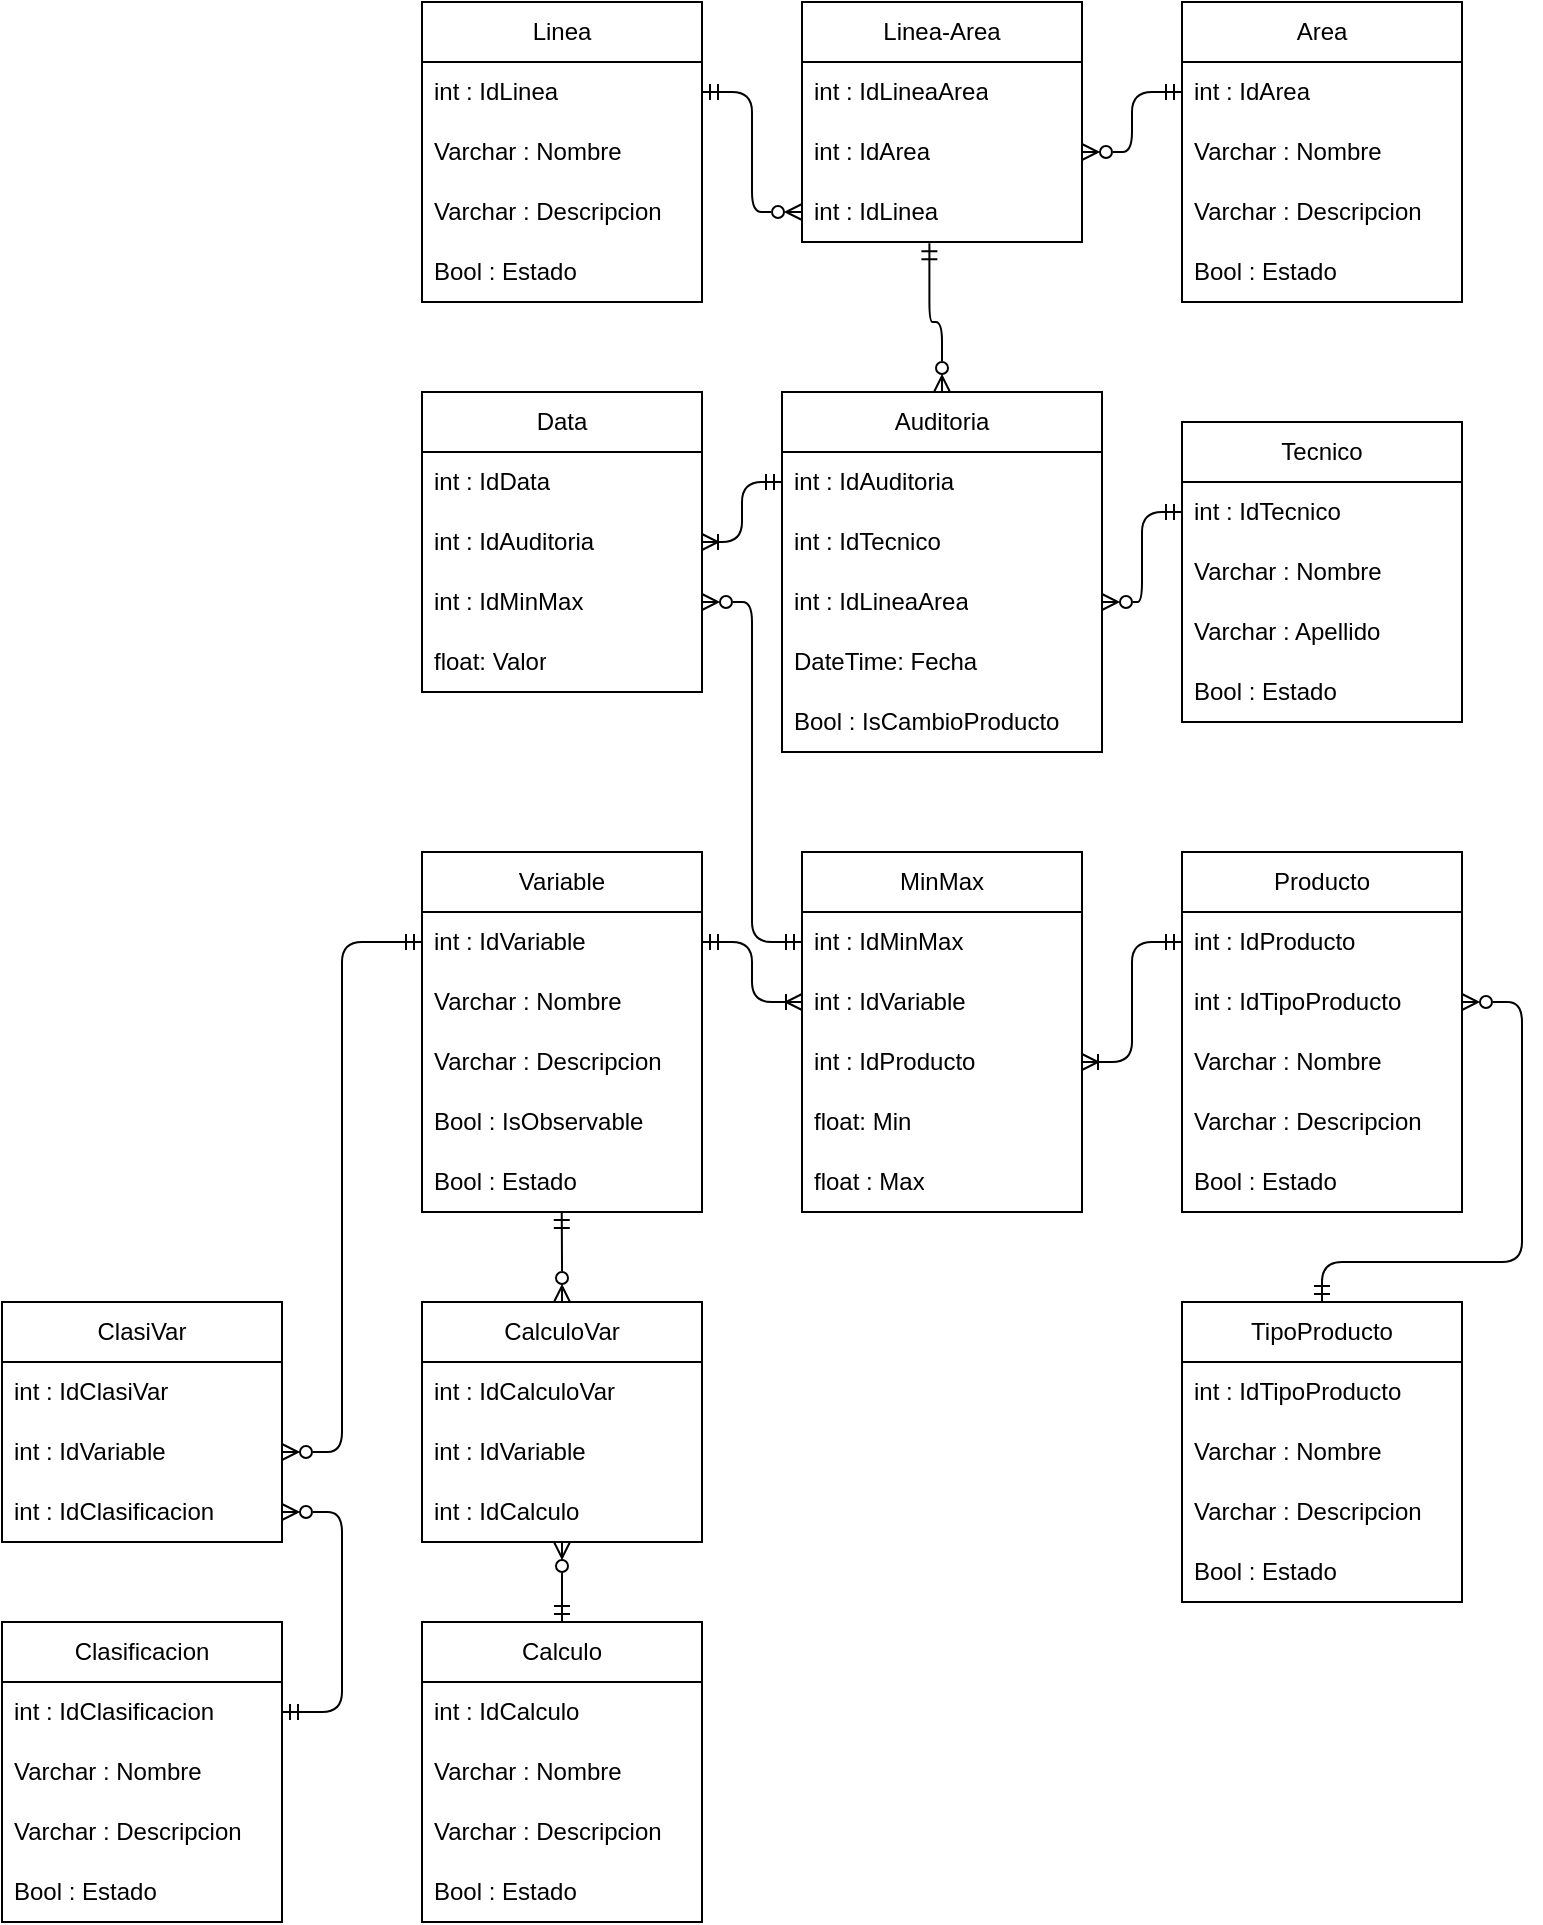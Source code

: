 <mxfile>
    <diagram id="Y_qcVZIOmmpEsYextiqe" name="Página-1">
        <mxGraphModel dx="973" dy="518" grid="1" gridSize="10" guides="1" tooltips="1" connect="1" arrows="1" fold="1" page="1" pageScale="1" pageWidth="827" pageHeight="1169" background="none" math="0" shadow="0">
            <root>
                <mxCell id="0"/>
                <mxCell id="1" parent="0"/>
                <mxCell id="6" value="Linea" style="swimlane;fontStyle=0;childLayout=stackLayout;horizontal=1;startSize=30;horizontalStack=0;resizeParent=1;resizeParentMax=0;resizeLast=0;collapsible=1;marginBottom=0;whiteSpace=wrap;html=1;" vertex="1" parent="1">
                    <mxGeometry x="220" y="130" width="140" height="150" as="geometry">
                        <mxRectangle x="30" y="80" width="70" height="30" as="alternateBounds"/>
                    </mxGeometry>
                </mxCell>
                <mxCell id="7" value="int : IdLinea" style="text;strokeColor=none;fillColor=none;align=left;verticalAlign=middle;spacingLeft=4;spacingRight=4;overflow=hidden;points=[[0,0.5],[1,0.5]];portConstraint=eastwest;rotatable=0;whiteSpace=wrap;html=1;" vertex="1" parent="6">
                    <mxGeometry y="30" width="140" height="30" as="geometry"/>
                </mxCell>
                <mxCell id="8" value="Varchar : Nombre" style="text;strokeColor=none;fillColor=none;align=left;verticalAlign=middle;spacingLeft=4;spacingRight=4;overflow=hidden;points=[[0,0.5],[1,0.5]];portConstraint=eastwest;rotatable=0;whiteSpace=wrap;html=1;" vertex="1" parent="6">
                    <mxGeometry y="60" width="140" height="30" as="geometry"/>
                </mxCell>
                <mxCell id="10" value="Varchar : Descripcion" style="text;strokeColor=none;fillColor=none;align=left;verticalAlign=middle;spacingLeft=4;spacingRight=4;overflow=hidden;points=[[0,0.5],[1,0.5]];portConstraint=eastwest;rotatable=0;whiteSpace=wrap;html=1;strokeWidth=1;" vertex="1" parent="6">
                    <mxGeometry y="90" width="140" height="30" as="geometry"/>
                </mxCell>
                <mxCell id="9" value="Bool : Estado" style="text;strokeColor=none;fillColor=none;align=left;verticalAlign=middle;spacingLeft=4;spacingRight=4;overflow=hidden;points=[[0,0.5],[1,0.5]];portConstraint=eastwest;rotatable=0;whiteSpace=wrap;html=1;strokeWidth=1;" vertex="1" parent="6">
                    <mxGeometry y="120" width="140" height="30" as="geometry"/>
                </mxCell>
                <mxCell id="11" value="Area" style="swimlane;fontStyle=0;childLayout=stackLayout;horizontal=1;startSize=30;horizontalStack=0;resizeParent=1;resizeParentMax=0;resizeLast=0;collapsible=1;marginBottom=0;whiteSpace=wrap;html=1;" vertex="1" parent="1">
                    <mxGeometry x="600" y="130" width="140" height="150" as="geometry">
                        <mxRectangle x="30" y="80" width="70" height="30" as="alternateBounds"/>
                    </mxGeometry>
                </mxCell>
                <mxCell id="12" value="int : IdArea" style="text;strokeColor=none;fillColor=none;align=left;verticalAlign=middle;spacingLeft=4;spacingRight=4;overflow=hidden;points=[[0,0.5],[1,0.5]];portConstraint=eastwest;rotatable=0;whiteSpace=wrap;html=1;" vertex="1" parent="11">
                    <mxGeometry y="30" width="140" height="30" as="geometry"/>
                </mxCell>
                <mxCell id="13" value="Varchar : Nombre" style="text;strokeColor=none;fillColor=none;align=left;verticalAlign=middle;spacingLeft=4;spacingRight=4;overflow=hidden;points=[[0,0.5],[1,0.5]];portConstraint=eastwest;rotatable=0;whiteSpace=wrap;html=1;" vertex="1" parent="11">
                    <mxGeometry y="60" width="140" height="30" as="geometry"/>
                </mxCell>
                <mxCell id="14" value="Varchar : Descripcion" style="text;strokeColor=none;fillColor=none;align=left;verticalAlign=middle;spacingLeft=4;spacingRight=4;overflow=hidden;points=[[0,0.5],[1,0.5]];portConstraint=eastwest;rotatable=0;whiteSpace=wrap;html=1;strokeWidth=1;" vertex="1" parent="11">
                    <mxGeometry y="90" width="140" height="30" as="geometry"/>
                </mxCell>
                <mxCell id="15" value="Bool : Estado" style="text;strokeColor=none;fillColor=none;align=left;verticalAlign=middle;spacingLeft=4;spacingRight=4;overflow=hidden;points=[[0,0.5],[1,0.5]];portConstraint=eastwest;rotatable=0;whiteSpace=wrap;html=1;strokeWidth=1;" vertex="1" parent="11">
                    <mxGeometry y="120" width="140" height="30" as="geometry"/>
                </mxCell>
                <mxCell id="16" value="Linea-Area" style="swimlane;fontStyle=0;childLayout=stackLayout;horizontal=1;startSize=30;horizontalStack=0;resizeParent=1;resizeParentMax=0;resizeLast=0;collapsible=1;marginBottom=0;whiteSpace=wrap;html=1;" vertex="1" parent="1">
                    <mxGeometry x="410" y="130" width="140" height="120" as="geometry">
                        <mxRectangle x="30" y="80" width="70" height="30" as="alternateBounds"/>
                    </mxGeometry>
                </mxCell>
                <mxCell id="17" value="int : IdLineaArea" style="text;strokeColor=none;fillColor=none;align=left;verticalAlign=middle;spacingLeft=4;spacingRight=4;overflow=hidden;points=[[0,0.5],[1,0.5]];portConstraint=eastwest;rotatable=0;whiteSpace=wrap;html=1;" vertex="1" parent="16">
                    <mxGeometry y="30" width="140" height="30" as="geometry"/>
                </mxCell>
                <mxCell id="18" value="int : IdArea" style="text;strokeColor=none;fillColor=none;align=left;verticalAlign=middle;spacingLeft=4;spacingRight=4;overflow=hidden;points=[[0,0.5],[1,0.5]];portConstraint=eastwest;rotatable=0;whiteSpace=wrap;html=1;" vertex="1" parent="16">
                    <mxGeometry y="60" width="140" height="30" as="geometry"/>
                </mxCell>
                <mxCell id="19" value="int : IdLinea" style="text;strokeColor=none;fillColor=none;align=left;verticalAlign=middle;spacingLeft=4;spacingRight=4;overflow=hidden;points=[[0,0.5],[1,0.5]];portConstraint=eastwest;rotatable=0;whiteSpace=wrap;html=1;strokeWidth=1;" vertex="1" parent="16">
                    <mxGeometry y="90" width="140" height="30" as="geometry"/>
                </mxCell>
                <mxCell id="21" style="edgeStyle=orthogonalEdgeStyle;html=1;entryX=0;entryY=0.5;entryDx=0;entryDy=0;endArrow=ERmandOne;endFill=0;startArrow=ERzeroToMany;startFill=0;" edge="1" parent="1" source="18" target="12">
                    <mxGeometry relative="1" as="geometry"/>
                </mxCell>
                <mxCell id="22" style="edgeStyle=orthogonalEdgeStyle;html=1;exitX=0;exitY=0.5;exitDx=0;exitDy=0;entryX=1;entryY=0.5;entryDx=0;entryDy=0;startArrow=ERzeroToMany;startFill=0;endArrow=ERmandOne;endFill=0;" edge="1" parent="1" source="19" target="7">
                    <mxGeometry relative="1" as="geometry"/>
                </mxCell>
                <mxCell id="40" style="edgeStyle=orthogonalEdgeStyle;html=1;exitX=0.5;exitY=0;exitDx=0;exitDy=0;entryX=0.455;entryY=1.02;entryDx=0;entryDy=0;entryPerimeter=0;startArrow=ERzeroToMany;startFill=0;endArrow=ERmandOne;endFill=0;" edge="1" parent="1" source="23" target="19">
                    <mxGeometry relative="1" as="geometry">
                        <Array as="points">
                            <mxPoint x="480" y="290"/>
                            <mxPoint x="474" y="290"/>
                        </Array>
                    </mxGeometry>
                </mxCell>
                <mxCell id="23" value="Auditoria" style="swimlane;fontStyle=0;childLayout=stackLayout;horizontal=1;startSize=30;horizontalStack=0;resizeParent=1;resizeParentMax=0;resizeLast=0;collapsible=1;marginBottom=0;whiteSpace=wrap;html=1;" vertex="1" parent="1">
                    <mxGeometry x="400" y="325" width="160" height="180" as="geometry">
                        <mxRectangle x="30" y="80" width="70" height="30" as="alternateBounds"/>
                    </mxGeometry>
                </mxCell>
                <mxCell id="24" value="int : Id&lt;span style=&quot;text-align: center;&quot;&gt;Auditoria&lt;/span&gt;" style="text;strokeColor=none;fillColor=none;align=left;verticalAlign=middle;spacingLeft=4;spacingRight=4;overflow=hidden;points=[[0,0.5],[1,0.5]];portConstraint=eastwest;rotatable=0;whiteSpace=wrap;html=1;" vertex="1" parent="23">
                    <mxGeometry y="30" width="160" height="30" as="geometry"/>
                </mxCell>
                <mxCell id="34" value="&lt;div style=&quot;text-align: center;&quot;&gt;&lt;span style=&quot;background-color: initial;&quot;&gt;int : IdTecnico&lt;/span&gt;&lt;/div&gt;" style="text;strokeColor=none;fillColor=none;align=left;verticalAlign=middle;spacingLeft=4;spacingRight=4;overflow=hidden;points=[[0,0.5],[1,0.5]];portConstraint=eastwest;rotatable=0;whiteSpace=wrap;html=1;" vertex="1" parent="23">
                    <mxGeometry y="60" width="160" height="30" as="geometry"/>
                </mxCell>
                <mxCell id="25" value="&lt;div style=&quot;text-align: center;&quot;&gt;&lt;span style=&quot;background-color: initial;&quot;&gt;int : IdLineaArea&lt;/span&gt;&lt;/div&gt;" style="text;strokeColor=none;fillColor=none;align=left;verticalAlign=middle;spacingLeft=4;spacingRight=4;overflow=hidden;points=[[0,0.5],[1,0.5]];portConstraint=eastwest;rotatable=0;whiteSpace=wrap;html=1;" vertex="1" parent="23">
                    <mxGeometry y="90" width="160" height="30" as="geometry"/>
                </mxCell>
                <mxCell id="26" value="DateTime: Fecha" style="text;strokeColor=none;fillColor=none;align=left;verticalAlign=middle;spacingLeft=4;spacingRight=4;overflow=hidden;points=[[0,0.5],[1,0.5]];portConstraint=eastwest;rotatable=0;whiteSpace=wrap;html=1;strokeWidth=1;" vertex="1" parent="23">
                    <mxGeometry y="120" width="160" height="30" as="geometry"/>
                </mxCell>
                <mxCell id="27" value="Bool : IsCambioProducto" style="text;strokeColor=none;fillColor=none;align=left;verticalAlign=middle;spacingLeft=4;spacingRight=4;overflow=hidden;points=[[0,0.5],[1,0.5]];portConstraint=eastwest;rotatable=0;whiteSpace=wrap;html=1;strokeWidth=1;" vertex="1" parent="23">
                    <mxGeometry y="150" width="160" height="30" as="geometry"/>
                </mxCell>
                <mxCell id="28" value="Tecnico" style="swimlane;fontStyle=0;childLayout=stackLayout;horizontal=1;startSize=30;horizontalStack=0;resizeParent=1;resizeParentMax=0;resizeLast=0;collapsible=1;marginBottom=0;whiteSpace=wrap;html=1;" vertex="1" parent="1">
                    <mxGeometry x="600" y="340" width="140" height="150" as="geometry">
                        <mxRectangle x="30" y="80" width="70" height="30" as="alternateBounds"/>
                    </mxGeometry>
                </mxCell>
                <mxCell id="29" value="int : IdTecnico" style="text;strokeColor=none;fillColor=none;align=left;verticalAlign=middle;spacingLeft=4;spacingRight=4;overflow=hidden;points=[[0,0.5],[1,0.5]];portConstraint=eastwest;rotatable=0;whiteSpace=wrap;html=1;" vertex="1" parent="28">
                    <mxGeometry y="30" width="140" height="30" as="geometry"/>
                </mxCell>
                <mxCell id="30" value="Varchar : Nombre" style="text;strokeColor=none;fillColor=none;align=left;verticalAlign=middle;spacingLeft=4;spacingRight=4;overflow=hidden;points=[[0,0.5],[1,0.5]];portConstraint=eastwest;rotatable=0;whiteSpace=wrap;html=1;" vertex="1" parent="28">
                    <mxGeometry y="60" width="140" height="30" as="geometry"/>
                </mxCell>
                <mxCell id="31" value="Varchar : Apellido" style="text;strokeColor=none;fillColor=none;align=left;verticalAlign=middle;spacingLeft=4;spacingRight=4;overflow=hidden;points=[[0,0.5],[1,0.5]];portConstraint=eastwest;rotatable=0;whiteSpace=wrap;html=1;strokeWidth=1;" vertex="1" parent="28">
                    <mxGeometry y="90" width="140" height="30" as="geometry"/>
                </mxCell>
                <mxCell id="32" value="Bool : Estado" style="text;strokeColor=none;fillColor=none;align=left;verticalAlign=middle;spacingLeft=4;spacingRight=4;overflow=hidden;points=[[0,0.5],[1,0.5]];portConstraint=eastwest;rotatable=0;whiteSpace=wrap;html=1;strokeWidth=1;" vertex="1" parent="28">
                    <mxGeometry y="120" width="140" height="30" as="geometry"/>
                </mxCell>
                <mxCell id="33" style="edgeStyle=orthogonalEdgeStyle;html=1;entryX=0;entryY=0.5;entryDx=0;entryDy=0;startArrow=ERzeroToMany;startFill=0;endArrow=ERmandOne;endFill=0;" edge="1" parent="1" source="25" target="29">
                    <mxGeometry relative="1" as="geometry"/>
                </mxCell>
                <mxCell id="41" value="Data" style="swimlane;fontStyle=0;childLayout=stackLayout;horizontal=1;startSize=30;horizontalStack=0;resizeParent=1;resizeParentMax=0;resizeLast=0;collapsible=1;marginBottom=0;whiteSpace=wrap;html=1;" vertex="1" parent="1">
                    <mxGeometry x="220" y="325" width="140" height="150" as="geometry">
                        <mxRectangle x="30" y="80" width="70" height="30" as="alternateBounds"/>
                    </mxGeometry>
                </mxCell>
                <mxCell id="42" value="int : Id&lt;span style=&quot;text-align: center;&quot;&gt;Data&lt;/span&gt;" style="text;strokeColor=none;fillColor=none;align=left;verticalAlign=middle;spacingLeft=4;spacingRight=4;overflow=hidden;points=[[0,0.5],[1,0.5]];portConstraint=eastwest;rotatable=0;whiteSpace=wrap;html=1;" vertex="1" parent="41">
                    <mxGeometry y="30" width="140" height="30" as="geometry"/>
                </mxCell>
                <mxCell id="43" value="&lt;div style=&quot;text-align: center;&quot;&gt;&lt;span style=&quot;background-color: initial;&quot;&gt;int : IdAuditoria&lt;/span&gt;&lt;/div&gt;" style="text;strokeColor=none;fillColor=none;align=left;verticalAlign=middle;spacingLeft=4;spacingRight=4;overflow=hidden;points=[[0,0.5],[1,0.5]];portConstraint=eastwest;rotatable=0;whiteSpace=wrap;html=1;" vertex="1" parent="41">
                    <mxGeometry y="60" width="140" height="30" as="geometry"/>
                </mxCell>
                <mxCell id="44" value="&lt;div style=&quot;text-align: center;&quot;&gt;&lt;span style=&quot;background-color: initial;&quot;&gt;int : IdMinMax&lt;/span&gt;&lt;/div&gt;" style="text;strokeColor=none;fillColor=none;align=left;verticalAlign=middle;spacingLeft=4;spacingRight=4;overflow=hidden;points=[[0,0.5],[1,0.5]];portConstraint=eastwest;rotatable=0;whiteSpace=wrap;html=1;" vertex="1" parent="41">
                    <mxGeometry y="90" width="140" height="30" as="geometry"/>
                </mxCell>
                <mxCell id="45" value="float: Valor" style="text;strokeColor=none;fillColor=none;align=left;verticalAlign=middle;spacingLeft=4;spacingRight=4;overflow=hidden;points=[[0,0.5],[1,0.5]];portConstraint=eastwest;rotatable=0;whiteSpace=wrap;html=1;strokeWidth=1;" vertex="1" parent="41">
                    <mxGeometry y="120" width="140" height="30" as="geometry"/>
                </mxCell>
                <mxCell id="47" style="edgeStyle=orthogonalEdgeStyle;html=1;startArrow=ERoneToMany;startFill=0;endArrow=ERmandOne;endFill=0;" edge="1" parent="1" source="43" target="24">
                    <mxGeometry relative="1" as="geometry"/>
                </mxCell>
                <mxCell id="48" value="MinMax" style="swimlane;fontStyle=0;childLayout=stackLayout;horizontal=1;startSize=30;horizontalStack=0;resizeParent=1;resizeParentMax=0;resizeLast=0;collapsible=1;marginBottom=0;whiteSpace=wrap;html=1;" vertex="1" parent="1">
                    <mxGeometry x="410" y="555" width="140" height="180" as="geometry">
                        <mxRectangle x="30" y="80" width="70" height="30" as="alternateBounds"/>
                    </mxGeometry>
                </mxCell>
                <mxCell id="49" value="int : Id&lt;span style=&quot;text-align: center;&quot;&gt;MinMax&lt;/span&gt;" style="text;strokeColor=none;fillColor=none;align=left;verticalAlign=middle;spacingLeft=4;spacingRight=4;overflow=hidden;points=[[0,0.5],[1,0.5]];portConstraint=eastwest;rotatable=0;whiteSpace=wrap;html=1;" vertex="1" parent="48">
                    <mxGeometry y="30" width="140" height="30" as="geometry"/>
                </mxCell>
                <mxCell id="50" value="&lt;div style=&quot;text-align: center;&quot;&gt;&lt;span style=&quot;background-color: initial;&quot;&gt;int : IdVariable&lt;/span&gt;&lt;/div&gt;" style="text;strokeColor=none;fillColor=none;align=left;verticalAlign=middle;spacingLeft=4;spacingRight=4;overflow=hidden;points=[[0,0.5],[1,0.5]];portConstraint=eastwest;rotatable=0;whiteSpace=wrap;html=1;" vertex="1" parent="48">
                    <mxGeometry y="60" width="140" height="30" as="geometry"/>
                </mxCell>
                <mxCell id="51" value="&lt;div style=&quot;text-align: center;&quot;&gt;&lt;span style=&quot;background-color: initial;&quot;&gt;int : IdProducto&lt;/span&gt;&lt;/div&gt;" style="text;strokeColor=none;fillColor=none;align=left;verticalAlign=middle;spacingLeft=4;spacingRight=4;overflow=hidden;points=[[0,0.5],[1,0.5]];portConstraint=eastwest;rotatable=0;whiteSpace=wrap;html=1;" vertex="1" parent="48">
                    <mxGeometry y="90" width="140" height="30" as="geometry"/>
                </mxCell>
                <mxCell id="52" value="float: Min" style="text;strokeColor=none;fillColor=none;align=left;verticalAlign=middle;spacingLeft=4;spacingRight=4;overflow=hidden;points=[[0,0.5],[1,0.5]];portConstraint=eastwest;rotatable=0;whiteSpace=wrap;html=1;strokeWidth=1;" vertex="1" parent="48">
                    <mxGeometry y="120" width="140" height="30" as="geometry"/>
                </mxCell>
                <mxCell id="104" value="&lt;div style=&quot;text-align: center;&quot;&gt;&lt;span style=&quot;background-color: initial;&quot;&gt;float : Max&lt;/span&gt;&lt;/div&gt;" style="text;strokeColor=none;fillColor=none;align=left;verticalAlign=middle;spacingLeft=4;spacingRight=4;overflow=hidden;points=[[0,0.5],[1,0.5]];portConstraint=eastwest;rotatable=0;whiteSpace=wrap;html=1;" vertex="1" parent="48">
                    <mxGeometry y="150" width="140" height="30" as="geometry"/>
                </mxCell>
                <mxCell id="58" value="Variable" style="swimlane;fontStyle=0;childLayout=stackLayout;horizontal=1;startSize=30;horizontalStack=0;resizeParent=1;resizeParentMax=0;resizeLast=0;collapsible=1;marginBottom=0;whiteSpace=wrap;html=1;" vertex="1" parent="1">
                    <mxGeometry x="220" y="555" width="140" height="180" as="geometry">
                        <mxRectangle x="30" y="80" width="70" height="30" as="alternateBounds"/>
                    </mxGeometry>
                </mxCell>
                <mxCell id="65" value="int : Id&lt;span style=&quot;text-align: center;&quot;&gt;Variable&lt;/span&gt;" style="text;strokeColor=none;fillColor=none;align=left;verticalAlign=middle;spacingLeft=4;spacingRight=4;overflow=hidden;points=[[0,0.5],[1,0.5]];portConstraint=eastwest;rotatable=0;whiteSpace=wrap;html=1;" vertex="1" parent="58">
                    <mxGeometry y="30" width="140" height="30" as="geometry"/>
                </mxCell>
                <mxCell id="60" value="Varchar : Nombre" style="text;strokeColor=none;fillColor=none;align=left;verticalAlign=middle;spacingLeft=4;spacingRight=4;overflow=hidden;points=[[0,0.5],[1,0.5]];portConstraint=eastwest;rotatable=0;whiteSpace=wrap;html=1;" vertex="1" parent="58">
                    <mxGeometry y="60" width="140" height="30" as="geometry"/>
                </mxCell>
                <mxCell id="61" value="Varchar : Descripcion" style="text;strokeColor=none;fillColor=none;align=left;verticalAlign=middle;spacingLeft=4;spacingRight=4;overflow=hidden;points=[[0,0.5],[1,0.5]];portConstraint=eastwest;rotatable=0;whiteSpace=wrap;html=1;strokeWidth=1;" vertex="1" parent="58">
                    <mxGeometry y="90" width="140" height="30" as="geometry"/>
                </mxCell>
                <mxCell id="63" value="Bool : IsObservable" style="text;strokeColor=none;fillColor=none;align=left;verticalAlign=middle;spacingLeft=4;spacingRight=4;overflow=hidden;points=[[0,0.5],[1,0.5]];portConstraint=eastwest;rotatable=0;whiteSpace=wrap;html=1;strokeWidth=1;" vertex="1" parent="58">
                    <mxGeometry y="120" width="140" height="30" as="geometry"/>
                </mxCell>
                <mxCell id="62" value="Bool : Estado" style="text;strokeColor=none;fillColor=none;align=left;verticalAlign=middle;spacingLeft=4;spacingRight=4;overflow=hidden;points=[[0,0.5],[1,0.5]];portConstraint=eastwest;rotatable=0;whiteSpace=wrap;html=1;strokeWidth=1;" vertex="1" parent="58">
                    <mxGeometry y="150" width="140" height="30" as="geometry"/>
                </mxCell>
                <mxCell id="66" value="Calculo" style="swimlane;fontStyle=0;childLayout=stackLayout;horizontal=1;startSize=30;horizontalStack=0;resizeParent=1;resizeParentMax=0;resizeLast=0;collapsible=1;marginBottom=0;whiteSpace=wrap;html=1;" vertex="1" parent="1">
                    <mxGeometry x="220" y="940" width="140" height="150" as="geometry">
                        <mxRectangle x="30" y="80" width="70" height="30" as="alternateBounds"/>
                    </mxGeometry>
                </mxCell>
                <mxCell id="67" value="int : Id&lt;span style=&quot;text-align: center;&quot;&gt;Calculo&lt;/span&gt;" style="text;strokeColor=none;fillColor=none;align=left;verticalAlign=middle;spacingLeft=4;spacingRight=4;overflow=hidden;points=[[0,0.5],[1,0.5]];portConstraint=eastwest;rotatable=0;whiteSpace=wrap;html=1;" vertex="1" parent="66">
                    <mxGeometry y="30" width="140" height="30" as="geometry"/>
                </mxCell>
                <mxCell id="69" value="Varchar : Nombre" style="text;strokeColor=none;fillColor=none;align=left;verticalAlign=middle;spacingLeft=4;spacingRight=4;overflow=hidden;points=[[0,0.5],[1,0.5]];portConstraint=eastwest;rotatable=0;whiteSpace=wrap;html=1;" vertex="1" parent="66">
                    <mxGeometry y="60" width="140" height="30" as="geometry"/>
                </mxCell>
                <mxCell id="70" value="Varchar : Descripcion" style="text;strokeColor=none;fillColor=none;align=left;verticalAlign=middle;spacingLeft=4;spacingRight=4;overflow=hidden;points=[[0,0.5],[1,0.5]];portConstraint=eastwest;rotatable=0;whiteSpace=wrap;html=1;strokeWidth=1;" vertex="1" parent="66">
                    <mxGeometry y="90" width="140" height="30" as="geometry"/>
                </mxCell>
                <mxCell id="72" value="Bool : Estado" style="text;strokeColor=none;fillColor=none;align=left;verticalAlign=middle;spacingLeft=4;spacingRight=4;overflow=hidden;points=[[0,0.5],[1,0.5]];portConstraint=eastwest;rotatable=0;whiteSpace=wrap;html=1;strokeWidth=1;" vertex="1" parent="66">
                    <mxGeometry y="120" width="140" height="30" as="geometry"/>
                </mxCell>
                <mxCell id="78" style="edgeStyle=orthogonalEdgeStyle;html=1;exitX=0.5;exitY=0;exitDx=0;exitDy=0;entryX=0.499;entryY=1;entryDx=0;entryDy=0;entryPerimeter=0;startArrow=ERzeroToMany;startFill=0;endArrow=ERmandOne;endFill=0;" edge="1" parent="1" source="73" target="62">
                    <mxGeometry relative="1" as="geometry"/>
                </mxCell>
                <mxCell id="80" style="edgeStyle=orthogonalEdgeStyle;html=1;entryX=0.5;entryY=0;entryDx=0;entryDy=0;startArrow=ERzeroToMany;startFill=0;endArrow=ERmandOne;endFill=0;" edge="1" parent="1" source="73" target="66">
                    <mxGeometry relative="1" as="geometry"/>
                </mxCell>
                <mxCell id="73" value="&lt;span style=&quot;text-align: left;&quot;&gt;Calculo&lt;/span&gt;Var" style="swimlane;fontStyle=0;childLayout=stackLayout;horizontal=1;startSize=30;horizontalStack=0;resizeParent=1;resizeParentMax=0;resizeLast=0;collapsible=1;marginBottom=0;whiteSpace=wrap;html=1;" vertex="1" parent="1">
                    <mxGeometry x="220" y="780" width="140" height="120" as="geometry">
                        <mxRectangle x="30" y="80" width="70" height="30" as="alternateBounds"/>
                    </mxGeometry>
                </mxCell>
                <mxCell id="74" value="int : IdCalculo&lt;span style=&quot;text-align: center;&quot;&gt;Var&lt;/span&gt;" style="text;strokeColor=none;fillColor=none;align=left;verticalAlign=middle;spacingLeft=4;spacingRight=4;overflow=hidden;points=[[0,0.5],[1,0.5]];portConstraint=eastwest;rotatable=0;whiteSpace=wrap;html=1;" vertex="1" parent="73">
                    <mxGeometry y="30" width="140" height="30" as="geometry"/>
                </mxCell>
                <mxCell id="75" value="int : Id&lt;span style=&quot;text-align: center;&quot;&gt;Variable&lt;/span&gt;" style="text;strokeColor=none;fillColor=none;align=left;verticalAlign=middle;spacingLeft=4;spacingRight=4;overflow=hidden;points=[[0,0.5],[1,0.5]];portConstraint=eastwest;rotatable=0;whiteSpace=wrap;html=1;" vertex="1" parent="73">
                    <mxGeometry y="60" width="140" height="30" as="geometry"/>
                </mxCell>
                <mxCell id="76" value="int : Id&lt;span style=&quot;text-align: center;&quot;&gt;Calculo&lt;/span&gt;" style="text;strokeColor=none;fillColor=none;align=left;verticalAlign=middle;spacingLeft=4;spacingRight=4;overflow=hidden;points=[[0,0.5],[1,0.5]];portConstraint=eastwest;rotatable=0;whiteSpace=wrap;html=1;strokeWidth=1;" vertex="1" parent="73">
                    <mxGeometry y="90" width="140" height="30" as="geometry"/>
                </mxCell>
                <mxCell id="86" value="Producto" style="swimlane;fontStyle=0;childLayout=stackLayout;horizontal=1;startSize=30;horizontalStack=0;resizeParent=1;resizeParentMax=0;resizeLast=0;collapsible=1;marginBottom=0;whiteSpace=wrap;html=1;" vertex="1" parent="1">
                    <mxGeometry x="600" y="555" width="140" height="180" as="geometry">
                        <mxRectangle x="30" y="80" width="70" height="30" as="alternateBounds"/>
                    </mxGeometry>
                </mxCell>
                <mxCell id="87" value="int : Id&lt;span style=&quot;text-align: center;&quot;&gt;Producto&lt;/span&gt;" style="text;strokeColor=none;fillColor=none;align=left;verticalAlign=middle;spacingLeft=4;spacingRight=4;overflow=hidden;points=[[0,0.5],[1,0.5]];portConstraint=eastwest;rotatable=0;whiteSpace=wrap;html=1;" vertex="1" parent="86">
                    <mxGeometry y="30" width="140" height="30" as="geometry"/>
                </mxCell>
                <mxCell id="99" value="int : Id&lt;span style=&quot;text-align: center;&quot;&gt;TipoProducto&lt;/span&gt;" style="text;strokeColor=none;fillColor=none;align=left;verticalAlign=middle;spacingLeft=4;spacingRight=4;overflow=hidden;points=[[0,0.5],[1,0.5]];portConstraint=eastwest;rotatable=0;whiteSpace=wrap;html=1;" vertex="1" parent="86">
                    <mxGeometry y="60" width="140" height="30" as="geometry"/>
                </mxCell>
                <mxCell id="88" value="Varchar : Nombre" style="text;strokeColor=none;fillColor=none;align=left;verticalAlign=middle;spacingLeft=4;spacingRight=4;overflow=hidden;points=[[0,0.5],[1,0.5]];portConstraint=eastwest;rotatable=0;whiteSpace=wrap;html=1;" vertex="1" parent="86">
                    <mxGeometry y="90" width="140" height="30" as="geometry"/>
                </mxCell>
                <mxCell id="89" value="Varchar : Descripcion" style="text;strokeColor=none;fillColor=none;align=left;verticalAlign=middle;spacingLeft=4;spacingRight=4;overflow=hidden;points=[[0,0.5],[1,0.5]];portConstraint=eastwest;rotatable=0;whiteSpace=wrap;html=1;strokeWidth=1;" vertex="1" parent="86">
                    <mxGeometry y="120" width="140" height="30" as="geometry"/>
                </mxCell>
                <mxCell id="90" value="Bool : Estado" style="text;strokeColor=none;fillColor=none;align=left;verticalAlign=middle;spacingLeft=4;spacingRight=4;overflow=hidden;points=[[0,0.5],[1,0.5]];portConstraint=eastwest;rotatable=0;whiteSpace=wrap;html=1;strokeWidth=1;" vertex="1" parent="86">
                    <mxGeometry y="150" width="140" height="30" as="geometry"/>
                </mxCell>
                <mxCell id="91" value="TipoProducto" style="swimlane;fontStyle=0;childLayout=stackLayout;horizontal=1;startSize=30;horizontalStack=0;resizeParent=1;resizeParentMax=0;resizeLast=0;collapsible=1;marginBottom=0;whiteSpace=wrap;html=1;" vertex="1" parent="1">
                    <mxGeometry x="600" y="780" width="140" height="150" as="geometry">
                        <mxRectangle x="30" y="80" width="70" height="30" as="alternateBounds"/>
                    </mxGeometry>
                </mxCell>
                <mxCell id="92" value="int : Id&lt;span style=&quot;text-align: center;&quot;&gt;TipoProducto&lt;/span&gt;" style="text;strokeColor=none;fillColor=none;align=left;verticalAlign=middle;spacingLeft=4;spacingRight=4;overflow=hidden;points=[[0,0.5],[1,0.5]];portConstraint=eastwest;rotatable=0;whiteSpace=wrap;html=1;" vertex="1" parent="91">
                    <mxGeometry y="30" width="140" height="30" as="geometry"/>
                </mxCell>
                <mxCell id="93" value="Varchar : Nombre" style="text;strokeColor=none;fillColor=none;align=left;verticalAlign=middle;spacingLeft=4;spacingRight=4;overflow=hidden;points=[[0,0.5],[1,0.5]];portConstraint=eastwest;rotatable=0;whiteSpace=wrap;html=1;" vertex="1" parent="91">
                    <mxGeometry y="60" width="140" height="30" as="geometry"/>
                </mxCell>
                <mxCell id="94" value="Varchar : Descripcion" style="text;strokeColor=none;fillColor=none;align=left;verticalAlign=middle;spacingLeft=4;spacingRight=4;overflow=hidden;points=[[0,0.5],[1,0.5]];portConstraint=eastwest;rotatable=0;whiteSpace=wrap;html=1;strokeWidth=1;" vertex="1" parent="91">
                    <mxGeometry y="90" width="140" height="30" as="geometry"/>
                </mxCell>
                <mxCell id="95" value="Bool : Estado" style="text;strokeColor=none;fillColor=none;align=left;verticalAlign=middle;spacingLeft=4;spacingRight=4;overflow=hidden;points=[[0,0.5],[1,0.5]];portConstraint=eastwest;rotatable=0;whiteSpace=wrap;html=1;strokeWidth=1;" vertex="1" parent="91">
                    <mxGeometry y="120" width="140" height="30" as="geometry"/>
                </mxCell>
                <mxCell id="105" style="edgeStyle=orthogonalEdgeStyle;html=1;exitX=0;exitY=0.5;exitDx=0;exitDy=0;entryX=1;entryY=0.5;entryDx=0;entryDy=0;startArrow=ERoneToMany;startFill=0;endArrow=ERmandOne;endFill=0;" edge="1" parent="1" source="50" target="65">
                    <mxGeometry relative="1" as="geometry"/>
                </mxCell>
                <mxCell id="106" style="edgeStyle=orthogonalEdgeStyle;html=1;exitX=1;exitY=0.5;exitDx=0;exitDy=0;entryX=0;entryY=0.5;entryDx=0;entryDy=0;startArrow=ERoneToMany;startFill=0;endArrow=ERmandOne;endFill=0;" edge="1" parent="1" source="51" target="87">
                    <mxGeometry relative="1" as="geometry"/>
                </mxCell>
                <mxCell id="107" style="edgeStyle=orthogonalEdgeStyle;html=1;exitX=1;exitY=0.5;exitDx=0;exitDy=0;entryX=0;entryY=0.5;entryDx=0;entryDy=0;startArrow=ERzeroToMany;startFill=0;endArrow=ERmandOne;endFill=0;" edge="1" parent="1" source="44" target="49">
                    <mxGeometry relative="1" as="geometry"/>
                </mxCell>
                <mxCell id="108" style="edgeStyle=orthogonalEdgeStyle;html=1;exitX=1;exitY=0.5;exitDx=0;exitDy=0;entryX=0.5;entryY=0;entryDx=0;entryDy=0;startArrow=ERzeroToMany;startFill=0;endArrow=ERmandOne;endFill=0;" edge="1" parent="1" source="99" target="91">
                    <mxGeometry relative="1" as="geometry">
                        <Array as="points">
                            <mxPoint x="770" y="630"/>
                            <mxPoint x="770" y="760"/>
                            <mxPoint x="670" y="760"/>
                        </Array>
                    </mxGeometry>
                </mxCell>
                <mxCell id="119" value="Clasificacion" style="swimlane;fontStyle=0;childLayout=stackLayout;horizontal=1;startSize=30;horizontalStack=0;resizeParent=1;resizeParentMax=0;resizeLast=0;collapsible=1;marginBottom=0;whiteSpace=wrap;html=1;" vertex="1" parent="1">
                    <mxGeometry x="10" y="940" width="140" height="150" as="geometry">
                        <mxRectangle x="30" y="80" width="70" height="30" as="alternateBounds"/>
                    </mxGeometry>
                </mxCell>
                <mxCell id="120" value="int : Id&lt;span style=&quot;text-align: center;&quot;&gt;Clasificacion&lt;/span&gt;" style="text;strokeColor=none;fillColor=none;align=left;verticalAlign=middle;spacingLeft=4;spacingRight=4;overflow=hidden;points=[[0,0.5],[1,0.5]];portConstraint=eastwest;rotatable=0;whiteSpace=wrap;html=1;" vertex="1" parent="119">
                    <mxGeometry y="30" width="140" height="30" as="geometry"/>
                </mxCell>
                <mxCell id="121" value="Varchar : Nombre" style="text;strokeColor=none;fillColor=none;align=left;verticalAlign=middle;spacingLeft=4;spacingRight=4;overflow=hidden;points=[[0,0.5],[1,0.5]];portConstraint=eastwest;rotatable=0;whiteSpace=wrap;html=1;" vertex="1" parent="119">
                    <mxGeometry y="60" width="140" height="30" as="geometry"/>
                </mxCell>
                <mxCell id="122" value="Varchar : Descripcion" style="text;strokeColor=none;fillColor=none;align=left;verticalAlign=middle;spacingLeft=4;spacingRight=4;overflow=hidden;points=[[0,0.5],[1,0.5]];portConstraint=eastwest;rotatable=0;whiteSpace=wrap;html=1;strokeWidth=1;" vertex="1" parent="119">
                    <mxGeometry y="90" width="140" height="30" as="geometry"/>
                </mxCell>
                <mxCell id="123" value="Bool : Estado" style="text;strokeColor=none;fillColor=none;align=left;verticalAlign=middle;spacingLeft=4;spacingRight=4;overflow=hidden;points=[[0,0.5],[1,0.5]];portConstraint=eastwest;rotatable=0;whiteSpace=wrap;html=1;strokeWidth=1;" vertex="1" parent="119">
                    <mxGeometry y="120" width="140" height="30" as="geometry"/>
                </mxCell>
                <mxCell id="134" style="edgeStyle=orthogonalEdgeStyle;html=1;entryX=0;entryY=0.5;entryDx=0;entryDy=0;startArrow=ERzeroToMany;startFill=0;endArrow=ERmandOne;endFill=0;" edge="1" parent="1" source="126" target="65">
                    <mxGeometry relative="1" as="geometry">
                        <Array as="points">
                            <mxPoint x="180" y="855"/>
                            <mxPoint x="180" y="600"/>
                        </Array>
                    </mxGeometry>
                </mxCell>
                <mxCell id="124" value="&lt;span style=&quot;text-align: left;&quot;&gt;Clasi&lt;/span&gt;Var" style="swimlane;fontStyle=0;childLayout=stackLayout;horizontal=1;startSize=30;horizontalStack=0;resizeParent=1;resizeParentMax=0;resizeLast=0;collapsible=1;marginBottom=0;whiteSpace=wrap;html=1;" vertex="1" parent="1">
                    <mxGeometry x="10" y="780" width="140" height="120" as="geometry">
                        <mxRectangle x="30" y="80" width="70" height="30" as="alternateBounds"/>
                    </mxGeometry>
                </mxCell>
                <mxCell id="125" value="int : IdClasi&lt;span style=&quot;text-align: center;&quot;&gt;Var&lt;/span&gt;" style="text;strokeColor=none;fillColor=none;align=left;verticalAlign=middle;spacingLeft=4;spacingRight=4;overflow=hidden;points=[[0,0.5],[1,0.5]];portConstraint=eastwest;rotatable=0;whiteSpace=wrap;html=1;" vertex="1" parent="124">
                    <mxGeometry y="30" width="140" height="30" as="geometry"/>
                </mxCell>
                <mxCell id="126" value="int : Id&lt;span style=&quot;text-align: center;&quot;&gt;Variable&lt;/span&gt;" style="text;strokeColor=none;fillColor=none;align=left;verticalAlign=middle;spacingLeft=4;spacingRight=4;overflow=hidden;points=[[0,0.5],[1,0.5]];portConstraint=eastwest;rotatable=0;whiteSpace=wrap;html=1;" vertex="1" parent="124">
                    <mxGeometry y="60" width="140" height="30" as="geometry"/>
                </mxCell>
                <mxCell id="127" value="int : Id&lt;span style=&quot;text-align: center;&quot;&gt;Clasificacion&lt;/span&gt;" style="text;strokeColor=none;fillColor=none;align=left;verticalAlign=middle;spacingLeft=4;spacingRight=4;overflow=hidden;points=[[0,0.5],[1,0.5]];portConstraint=eastwest;rotatable=0;whiteSpace=wrap;html=1;strokeWidth=1;" vertex="1" parent="124">
                    <mxGeometry y="90" width="140" height="30" as="geometry"/>
                </mxCell>
                <mxCell id="135" style="edgeStyle=orthogonalEdgeStyle;html=1;entryX=1;entryY=0.5;entryDx=0;entryDy=0;startArrow=ERzeroToMany;startFill=0;endArrow=ERmandOne;endFill=0;" edge="1" parent="1" source="127" target="120">
                    <mxGeometry relative="1" as="geometry">
                        <Array as="points">
                            <mxPoint x="180" y="885"/>
                            <mxPoint x="180" y="985"/>
                        </Array>
                    </mxGeometry>
                </mxCell>
            </root>
        </mxGraphModel>
    </diagram>
</mxfile>